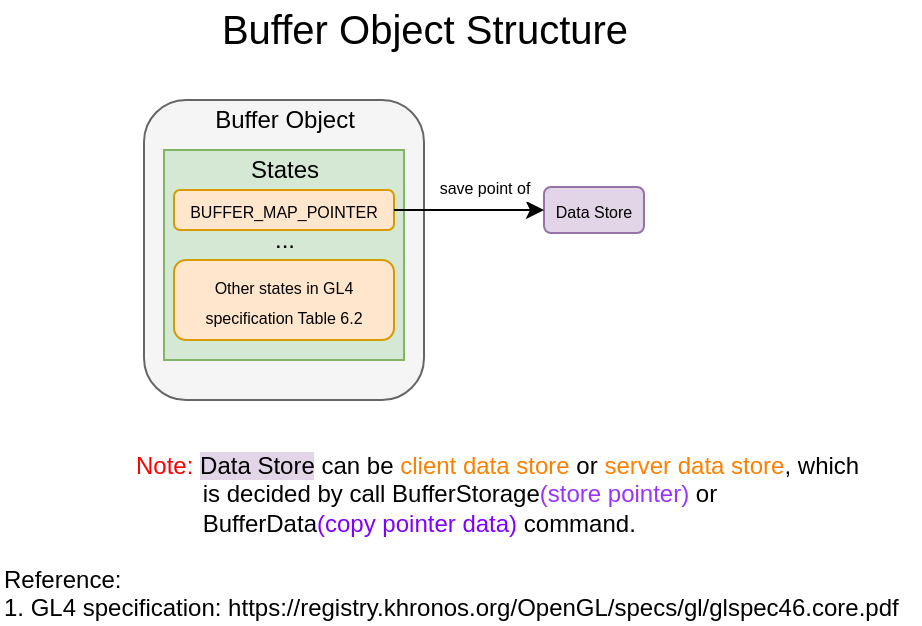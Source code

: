 <mxfile version="12.2.4" pages="1"><diagram id="O4DPVm2pFwI3RaIBxWee" name="Page-1"><mxGraphModel dx="1045" dy="599" grid="1" gridSize="10" guides="1" tooltips="1" connect="1" arrows="1" fold="1" page="1" pageScale="1" pageWidth="827" pageHeight="1169" math="0" shadow="0"><root><mxCell id="0"/><mxCell id="1" parent="0"/><mxCell id="18" value="" style="group" parent="1" vertex="1" connectable="0"><mxGeometry x="140" y="30" width="380" height="263" as="geometry"/></mxCell><mxCell id="16" value="" style="group" parent="18" vertex="1" connectable="0"><mxGeometry x="6" width="250" height="200" as="geometry"/></mxCell><mxCell id="2" value="" style="rounded=1;whiteSpace=wrap;html=1;fillColor=#f5f5f5;strokeColor=#666666;fontColor=#333333;" parent="16" vertex="1"><mxGeometry y="50" width="140" height="150" as="geometry"/></mxCell><mxCell id="3" value="Buffer Object" style="text;html=1;resizable=0;points=[];autosize=1;align=center;verticalAlign=top;spacingTop=-4;" parent="16" vertex="1"><mxGeometry x="25" y="50" width="90" height="20" as="geometry"/></mxCell><mxCell id="5" value="" style="rounded=0;whiteSpace=wrap;html=1;fillColor=#d5e8d4;strokeColor=#82b366;" parent="16" vertex="1"><mxGeometry x="10" y="75" width="120" height="105" as="geometry"/></mxCell><mxCell id="6" value="States" style="text;html=1;resizable=0;points=[];autosize=1;align=center;verticalAlign=top;spacingTop=-4;" parent="16" vertex="1"><mxGeometry x="45" y="75" width="50" height="20" as="geometry"/></mxCell><mxCell id="7" value="&lt;div&gt;&lt;span style=&quot;font-size: 8px&quot;&gt;BUFFER_MAP_POINTER&lt;/span&gt;&lt;/div&gt;" style="rounded=1;whiteSpace=wrap;html=1;align=center;fillColor=#ffe6cc;strokeColor=#d79b00;" parent="16" vertex="1"><mxGeometry x="15" y="95" width="110" height="20" as="geometry"/></mxCell><mxCell id="8" value="..." style="text;html=1;resizable=0;points=[];autosize=1;align=center;verticalAlign=top;spacingTop=-4;" parent="16" vertex="1"><mxGeometry x="55" y="110" width="30" height="20" as="geometry"/></mxCell><mxCell id="9" value="&lt;div&gt;&lt;span style=&quot;font-size: 8px&quot;&gt;Other states in GL4 specification Table 6.2&lt;/span&gt;&lt;/div&gt;" style="rounded=1;whiteSpace=wrap;html=1;align=center;fillColor=#ffe6cc;strokeColor=#d79b00;" parent="16" vertex="1"><mxGeometry x="15" y="130" width="110" height="40" as="geometry"/></mxCell><mxCell id="10" value="&lt;div&gt;&lt;span style=&quot;font-size: 8px ; line-height: 120%&quot;&gt;Data Store&lt;/span&gt;&lt;/div&gt;" style="rounded=1;whiteSpace=wrap;html=1;align=center;fillColor=#e1d5e7;strokeColor=#9673a6;" parent="16" vertex="1"><mxGeometry x="200" y="93.5" width="50" height="23" as="geometry"/></mxCell><mxCell id="11" style="rounded=0;orthogonalLoop=1;jettySize=auto;html=1;" parent="16" source="7" target="10" edge="1"><mxGeometry relative="1" as="geometry"/></mxCell><mxCell id="12" value="&lt;font style=&quot;font-size: 8px&quot;&gt;save point of&lt;/font&gt;" style="text;html=1;resizable=0;points=[];align=center;verticalAlign=middle;labelBackgroundColor=#ffffff;" parent="11" vertex="1" connectable="0"><mxGeometry x="0.038" y="-1" relative="1" as="geometry"><mxPoint x="5.5" y="-13" as="offset"/></mxGeometry></mxCell><mxCell id="15" value="&lt;font style=&quot;font-size: 20px&quot;&gt;Buffer Object Structure&lt;/font&gt;" style="text;html=1;resizable=0;points=[];autosize=1;align=center;verticalAlign=top;spacingTop=-4;" parent="16" vertex="1"><mxGeometry x="30" width="220" height="20" as="geometry"/></mxCell><mxCell id="17" value="&lt;font color=&quot;#ff0000&quot;&gt;Note:&lt;/font&gt; &lt;span style=&quot;background-color: rgb(225 , 213 , 231)&quot;&gt;Data Store&lt;/span&gt;&lt;span style=&quot;background-color: rgb(255 , 255 , 255)&quot;&gt;&amp;nbsp;can be &lt;font color=&quot;#ff8000&quot;&gt;client data store &lt;/font&gt;or &lt;font color=&quot;#ff8000&quot;&gt;server data store&lt;/font&gt;, which&lt;br&gt;&amp;nbsp; &amp;nbsp; &amp;nbsp; &amp;nbsp; &amp;nbsp; is decided by call BufferStorage&lt;font color=&quot;#9933ff&quot;&gt;(store pointer)&lt;/font&gt;&amp;nbsp;or&lt;br&gt;&amp;nbsp; &amp;nbsp; &amp;nbsp; &amp;nbsp; &amp;nbsp; BufferData&lt;font color=&quot;#7f00ff&quot;&gt;(copy pointer data) &lt;/font&gt;command.&lt;br&gt;&lt;/span&gt;" style="text;html=1;resizable=0;points=[];autosize=1;align=left;verticalAlign=top;spacingTop=-4;" parent="18" vertex="1"><mxGeometry y="223" width="380" height="40" as="geometry"/></mxCell><mxCell id="20" value="Reference:&lt;br&gt;1. GL4 specification:&amp;nbsp;https://registry.khronos.org/OpenGL/specs/gl/glspec46.core.pdf" style="text;html=1;resizable=0;points=[];autosize=1;align=left;verticalAlign=top;spacingTop=-4;" parent="1" vertex="1"><mxGeometry x="74" y="310" width="460" height="30" as="geometry"/></mxCell></root></mxGraphModel></diagram></mxfile>